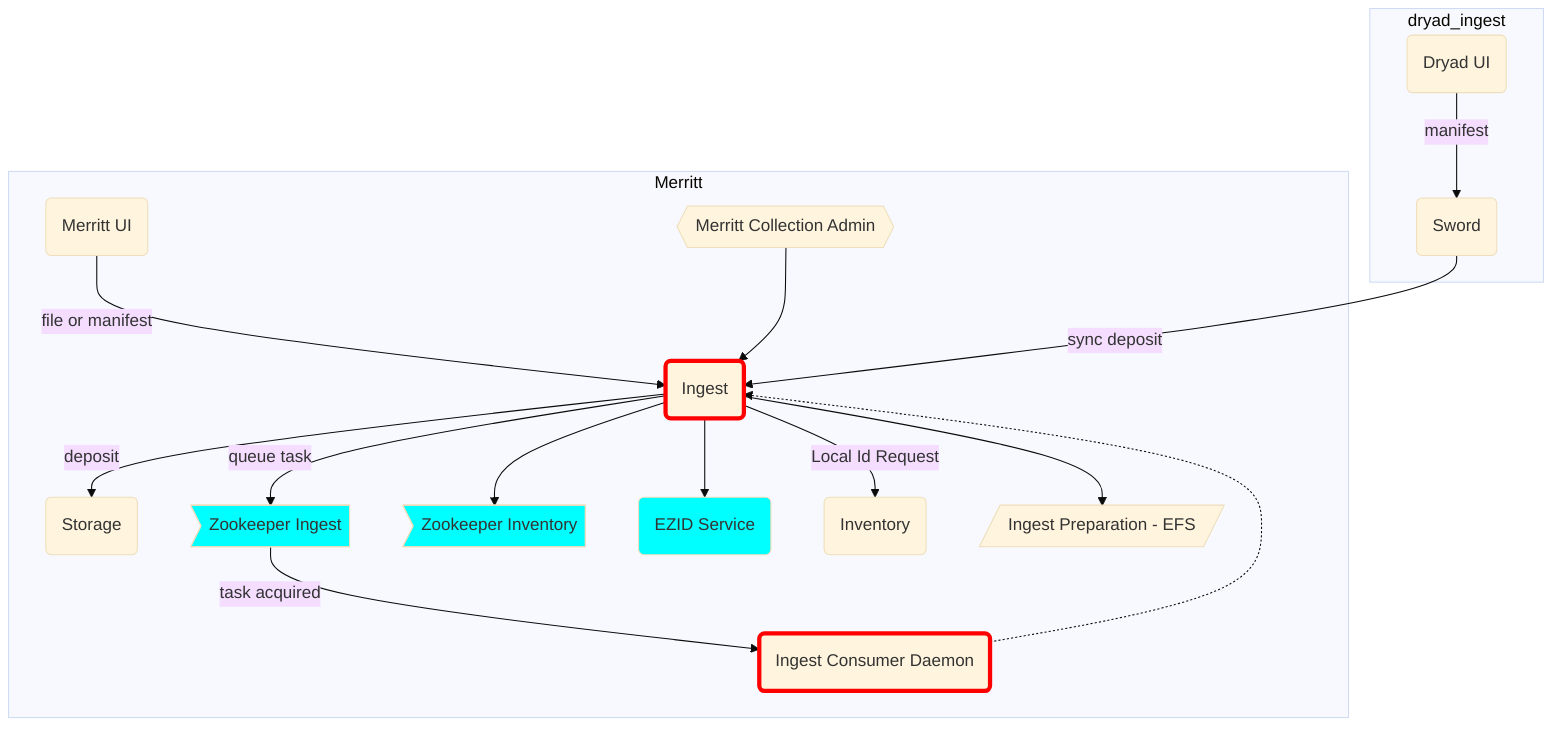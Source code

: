 %%{init: {'theme': 'base'}}%%
graph TD
  UI("Merritt UI")
  ING(Ingest)
  INGCON(Ingest Consumer Daemon)
  ST(Storage)
  ZOOING>Zookeeper Ingest]
  ZOOINV>Zookeeper Inventory]
  EZID(EZID Service)
  INV(Inventory)
  DRYAD(Dryad UI)
  SWORD(Sword)
  EFS[/Ingest Preparation - EFS/]
  COLLAD{{Merritt Collection Admin}}

  subgraph Merritt
    UI --> |"file or manifest"| ING
    ING --> |deposit| ST
    ING --> |queue task| ZOOING
    ING --> ZOOINV
    ING --> EFS
    ING --> |Local Id Request| INV
    ZOOING --> |task acquired| INGCON
    INGCON -.-> ING
    ING --> EZID
    COLLAD --> ING
  end
  subgraph dryad_ingest
    DRYAD --> |manifest| SWORD
    SWORD --> |sync deposit| ING
  end

  style ZOOING fill:cyan
  style ZOOINV fill:cyan
  style EZID fill:cyan
  style ING stroke:red,stroke-width:4px
  style INGCON stroke:red,stroke-width:4px